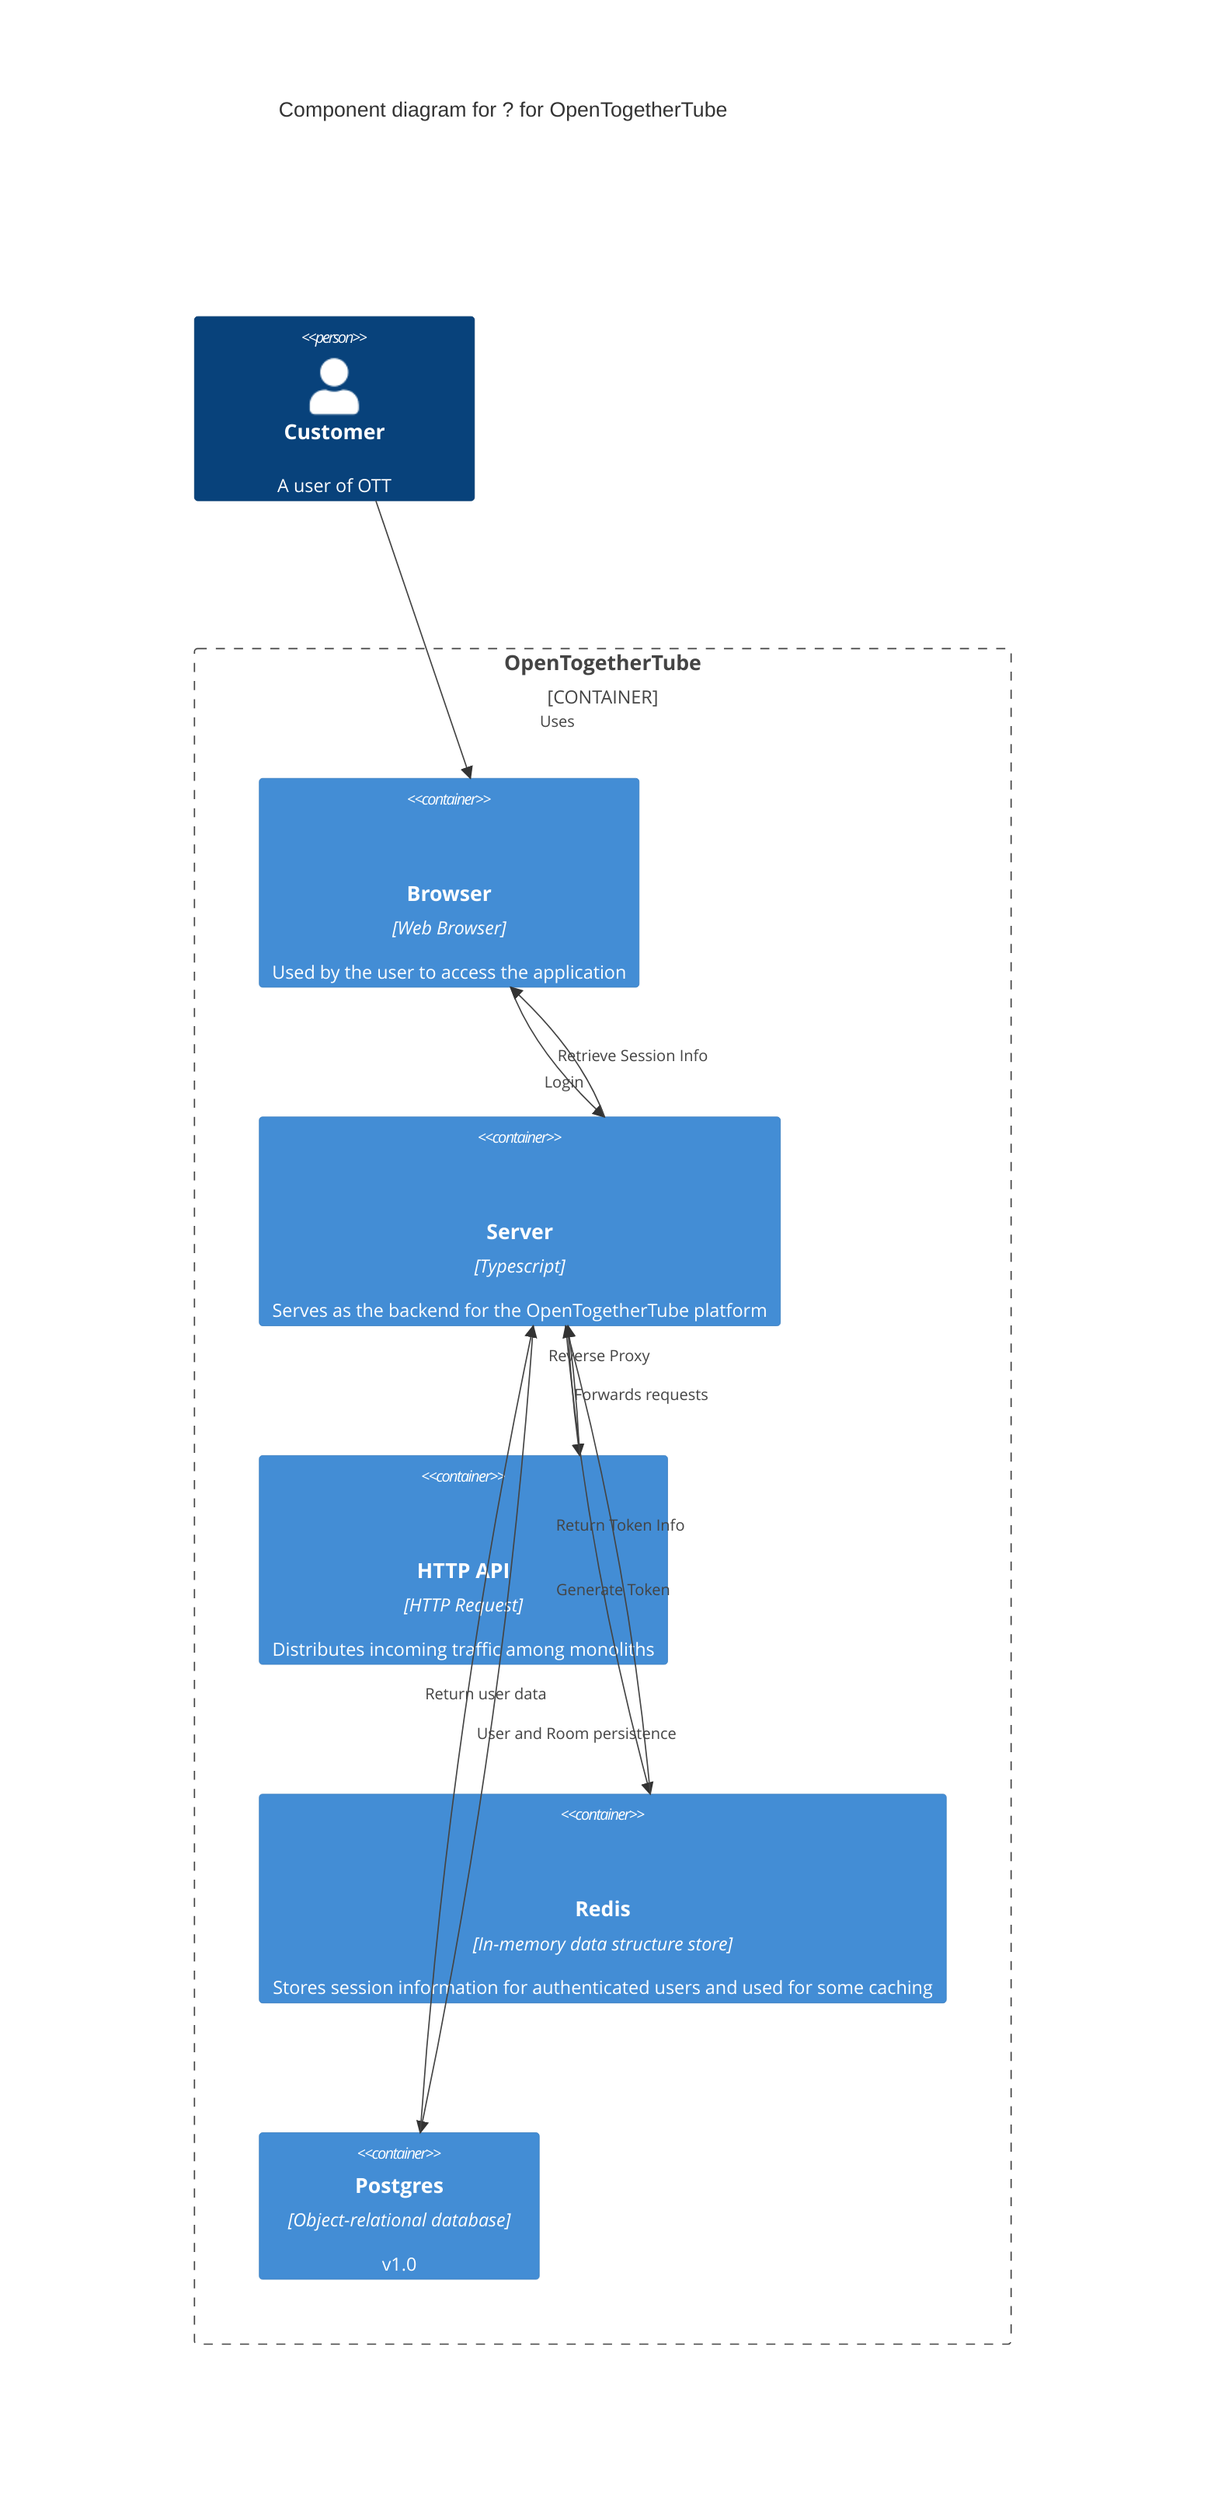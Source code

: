 C4Container
title Component diagram for ? for OpenTogetherTube

    Person(customer, Customer, "A user of OTT", $tags="v1.0")

    Container_Boundary(c1, "OpenTogetherTube") {
    Container(browser, "Browser", "Web Browser", "Used by the user to access the application", "v1.0")
    Container(server, "Server", "Typescript", "Serves as the backend for the OpenTogetherTube platform", "v1.0")
    Container(reverseproxy, "HTTP API", "HTTP Request", "Distributes incoming traffic among monoliths", "v1.0")
    Container(redis, "Redis", "In-memory data structure store", "Stores session information for authenticated users and used for some caching", "v1.0")
    Container(postgres, "Postgres", "Object-relational database", "v1.0")
}

    Rel(customer, browser, "Uses")
        UpdateRelStyle(customer, browser, $offsetY="60", $offsetX="90")
    Rel(browser, server, "Login")
        UpdateRelStyle(browser, server, $offsetY="20", $offsetX="-10")
    Rel(server, redis, "Generate Token")
        UpdateRelStyle(server, redis, $offsetY="20", $offsetX="-40")
    Rel(redis, server, "Return Token Info")
        UpdateRelStyle(redis, server, $offsetY="-30", $offsetX="-40")
    Rel(server,browser,"Retrieve Session Info")
    Rel(server,postgres,"User and Room persistence")
    Rel(postgres, server,"Return user data")
        UpdateRelStyle(postgres, server, $offsetY="-30", $offsetX="-40")
    Rel(server, reverseproxy, "Forwards requests")
        UpdateRelStyle(browser, reverseproxy, $offsetY="-30", $offsetX="20")
    Rel(reverseproxy, server, "Reverse Proxy")
        UpdateRelStyle(reverseproxy, server, $offsetY="-30", $offsetX="-20")